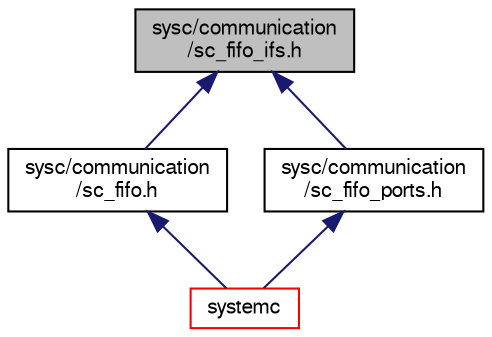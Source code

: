 digraph "sysc/communication/sc_fifo_ifs.h"
{
  edge [fontname="FreeSans",fontsize="10",labelfontname="FreeSans",labelfontsize="10"];
  node [fontname="FreeSans",fontsize="10",shape=record];
  Node7 [label="sysc/communication\l/sc_fifo_ifs.h",height=0.2,width=0.4,color="black", fillcolor="grey75", style="filled", fontcolor="black"];
  Node7 -> Node8 [dir="back",color="midnightblue",fontsize="10",style="solid",fontname="FreeSans"];
  Node8 [label="sysc/communication\l/sc_fifo.h",height=0.2,width=0.4,color="black", fillcolor="white", style="filled",URL="$a00023.html"];
  Node8 -> Node9 [dir="back",color="midnightblue",fontsize="10",style="solid",fontname="FreeSans"];
  Node9 [label="systemc",height=0.2,width=0.4,color="red", fillcolor="white", style="filled",URL="$a00401.html"];
  Node7 -> Node11 [dir="back",color="midnightblue",fontsize="10",style="solid",fontname="FreeSans"];
  Node11 [label="sysc/communication\l/sc_fifo_ports.h",height=0.2,width=0.4,color="black", fillcolor="white", style="filled",URL="$a00029.html"];
  Node11 -> Node9 [dir="back",color="midnightblue",fontsize="10",style="solid",fontname="FreeSans"];
}
